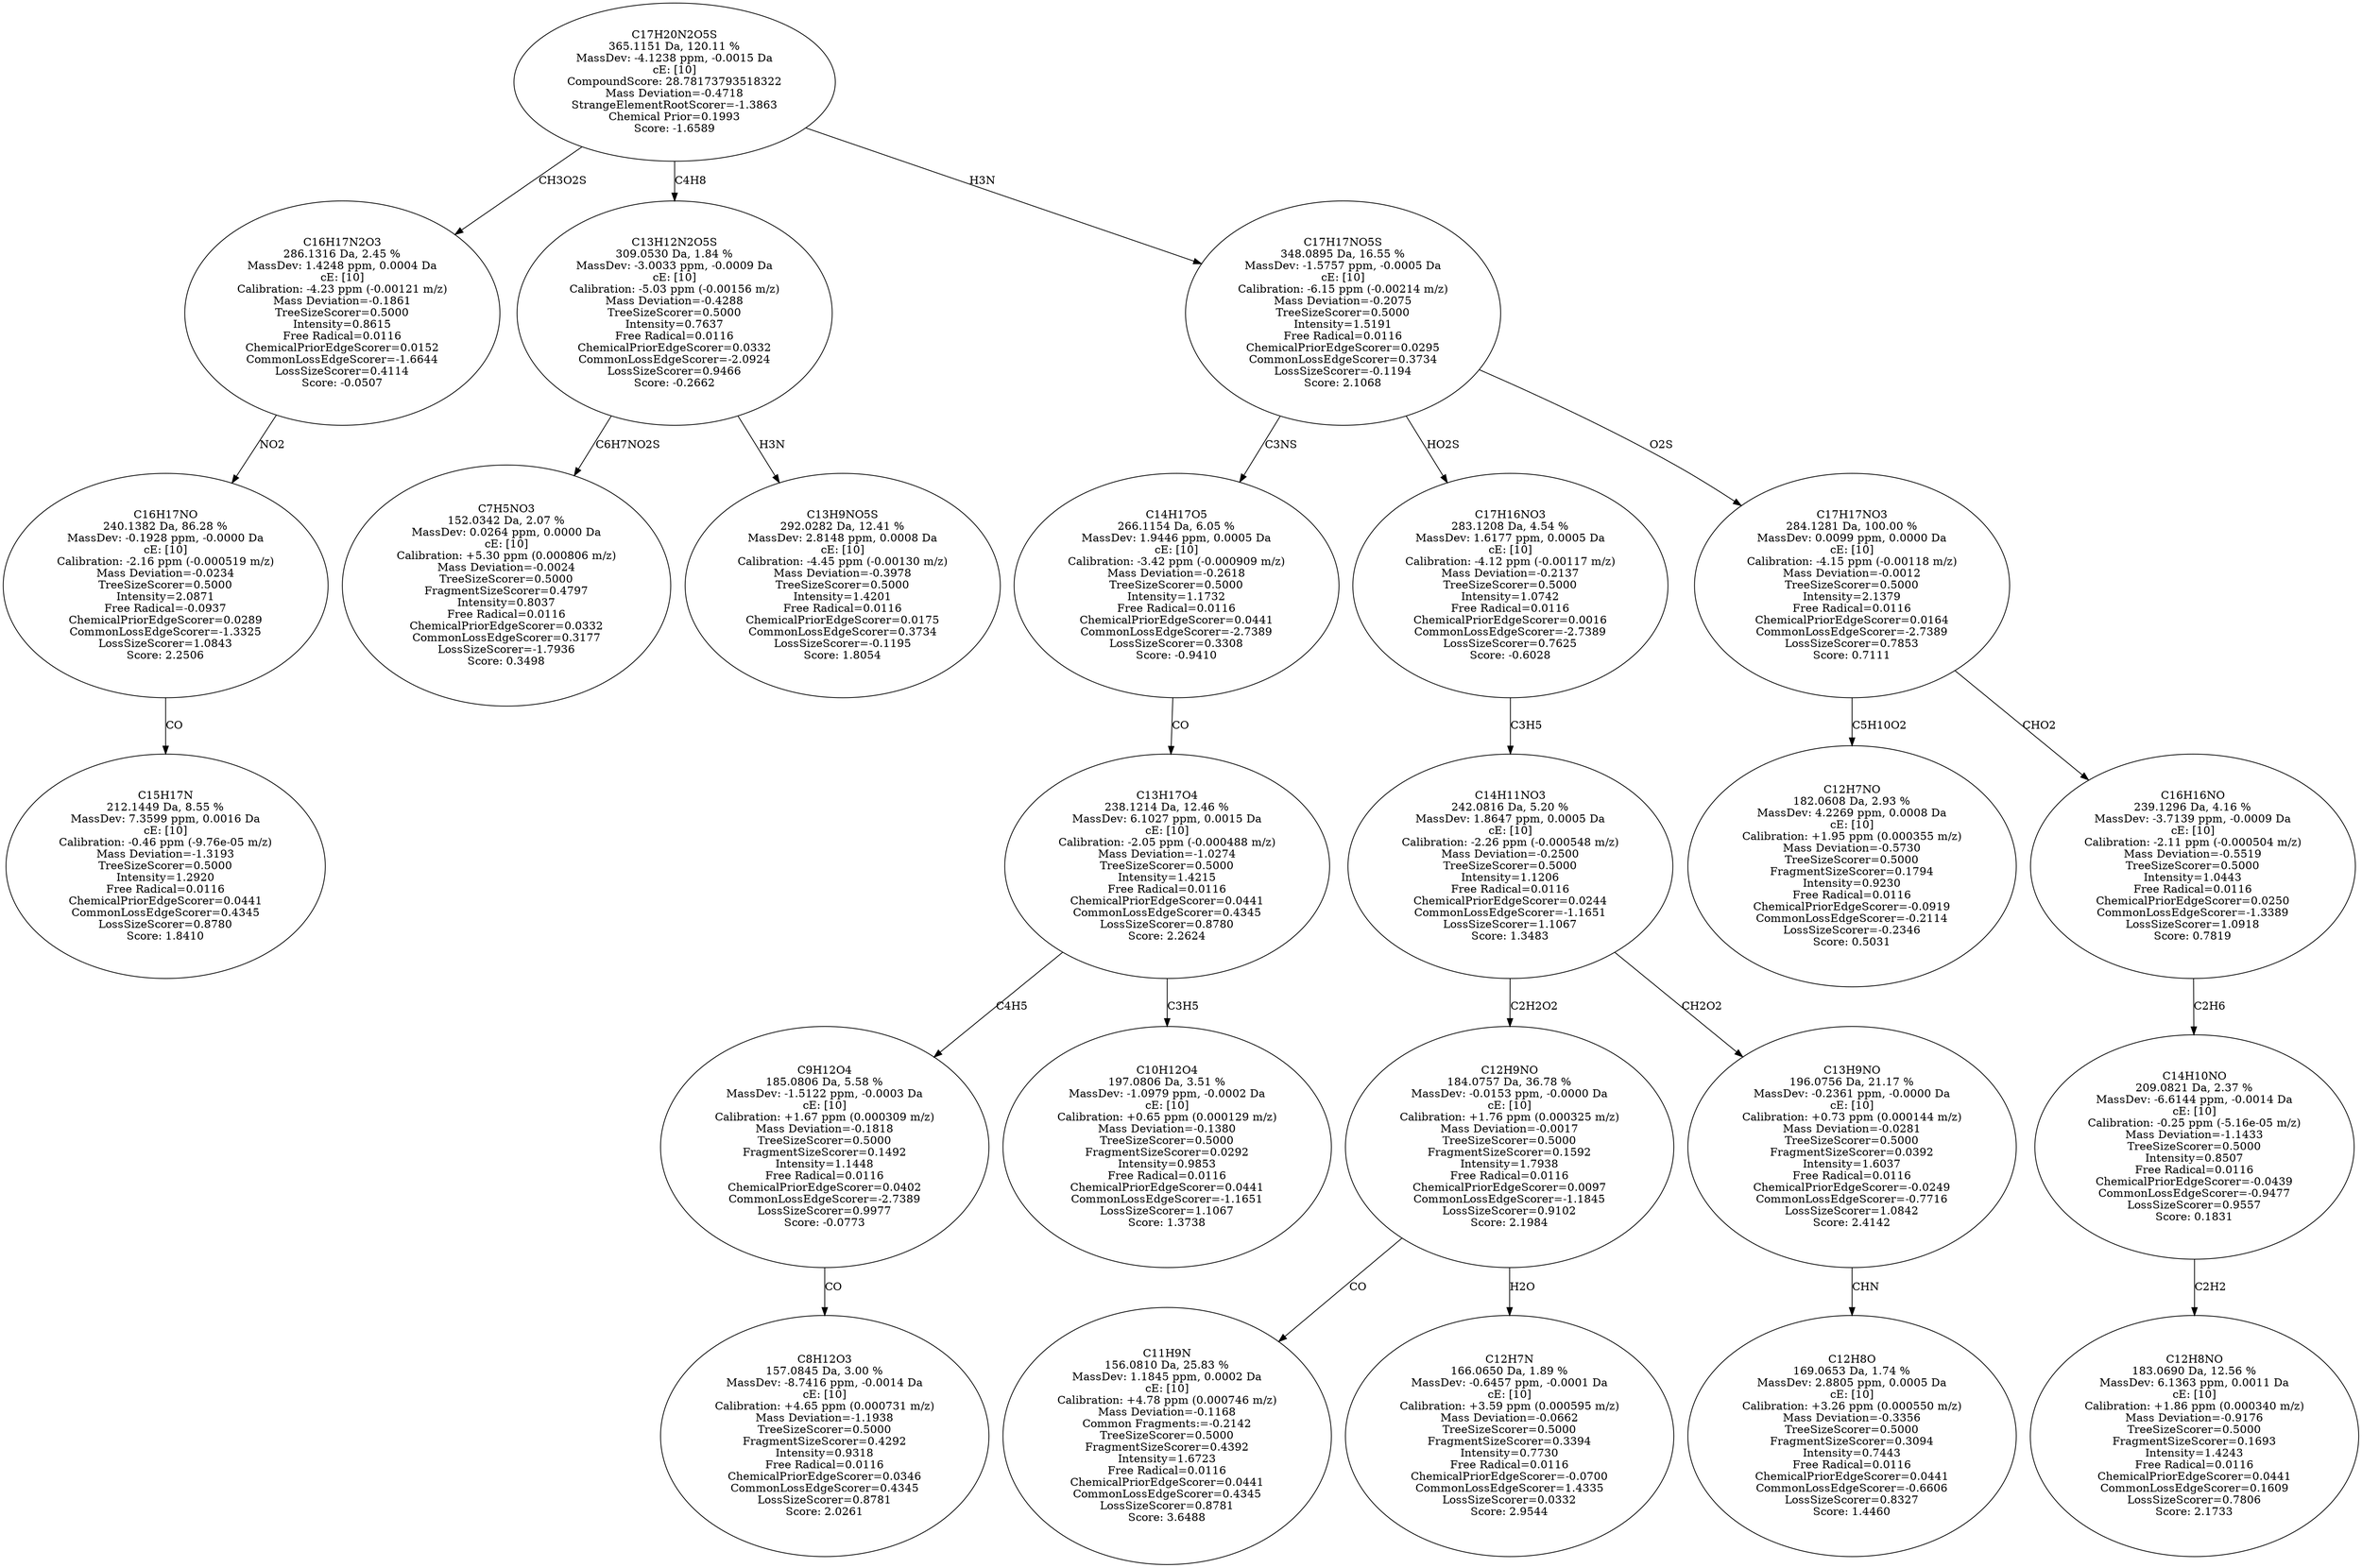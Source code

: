 strict digraph {
v1 [label="C15H17N\n212.1449 Da, 8.55 %\nMassDev: 7.3599 ppm, 0.0016 Da\ncE: [10]\nCalibration: -0.46 ppm (-9.76e-05 m/z)\nMass Deviation=-1.3193\nTreeSizeScorer=0.5000\nIntensity=1.2920\nFree Radical=0.0116\nChemicalPriorEdgeScorer=0.0441\nCommonLossEdgeScorer=0.4345\nLossSizeScorer=0.8780\nScore: 1.8410"];
v2 [label="C16H17NO\n240.1382 Da, 86.28 %\nMassDev: -0.1928 ppm, -0.0000 Da\ncE: [10]\nCalibration: -2.16 ppm (-0.000519 m/z)\nMass Deviation=-0.0234\nTreeSizeScorer=0.5000\nIntensity=2.0871\nFree Radical=-0.0937\nChemicalPriorEdgeScorer=0.0289\nCommonLossEdgeScorer=-1.3325\nLossSizeScorer=1.0843\nScore: 2.2506"];
v3 [label="C16H17N2O3\n286.1316 Da, 2.45 %\nMassDev: 1.4248 ppm, 0.0004 Da\ncE: [10]\nCalibration: -4.23 ppm (-0.00121 m/z)\nMass Deviation=-0.1861\nTreeSizeScorer=0.5000\nIntensity=0.8615\nFree Radical=0.0116\nChemicalPriorEdgeScorer=0.0152\nCommonLossEdgeScorer=-1.6644\nLossSizeScorer=0.4114\nScore: -0.0507"];
v4 [label="C7H5NO3\n152.0342 Da, 2.07 %\nMassDev: 0.0264 ppm, 0.0000 Da\ncE: [10]\nCalibration: +5.30 ppm (0.000806 m/z)\nMass Deviation=-0.0024\nTreeSizeScorer=0.5000\nFragmentSizeScorer=0.4797\nIntensity=0.8037\nFree Radical=0.0116\nChemicalPriorEdgeScorer=0.0332\nCommonLossEdgeScorer=0.3177\nLossSizeScorer=-1.7936\nScore: 0.3498"];
v5 [label="C13H9NO5S\n292.0282 Da, 12.41 %\nMassDev: 2.8148 ppm, 0.0008 Da\ncE: [10]\nCalibration: -4.45 ppm (-0.00130 m/z)\nMass Deviation=-0.3978\nTreeSizeScorer=0.5000\nIntensity=1.4201\nFree Radical=0.0116\nChemicalPriorEdgeScorer=0.0175\nCommonLossEdgeScorer=0.3734\nLossSizeScorer=-0.1195\nScore: 1.8054"];
v6 [label="C13H12N2O5S\n309.0530 Da, 1.84 %\nMassDev: -3.0033 ppm, -0.0009 Da\ncE: [10]\nCalibration: -5.03 ppm (-0.00156 m/z)\nMass Deviation=-0.4288\nTreeSizeScorer=0.5000\nIntensity=0.7637\nFree Radical=0.0116\nChemicalPriorEdgeScorer=0.0332\nCommonLossEdgeScorer=-2.0924\nLossSizeScorer=0.9466\nScore: -0.2662"];
v7 [label="C8H12O3\n157.0845 Da, 3.00 %\nMassDev: -8.7416 ppm, -0.0014 Da\ncE: [10]\nCalibration: +4.65 ppm (0.000731 m/z)\nMass Deviation=-1.1938\nTreeSizeScorer=0.5000\nFragmentSizeScorer=0.4292\nIntensity=0.9318\nFree Radical=0.0116\nChemicalPriorEdgeScorer=0.0346\nCommonLossEdgeScorer=0.4345\nLossSizeScorer=0.8781\nScore: 2.0261"];
v8 [label="C9H12O4\n185.0806 Da, 5.58 %\nMassDev: -1.5122 ppm, -0.0003 Da\ncE: [10]\nCalibration: +1.67 ppm (0.000309 m/z)\nMass Deviation=-0.1818\nTreeSizeScorer=0.5000\nFragmentSizeScorer=0.1492\nIntensity=1.1448\nFree Radical=0.0116\nChemicalPriorEdgeScorer=0.0402\nCommonLossEdgeScorer=-2.7389\nLossSizeScorer=0.9977\nScore: -0.0773"];
v9 [label="C10H12O4\n197.0806 Da, 3.51 %\nMassDev: -1.0979 ppm, -0.0002 Da\ncE: [10]\nCalibration: +0.65 ppm (0.000129 m/z)\nMass Deviation=-0.1380\nTreeSizeScorer=0.5000\nFragmentSizeScorer=0.0292\nIntensity=0.9853\nFree Radical=0.0116\nChemicalPriorEdgeScorer=0.0441\nCommonLossEdgeScorer=-1.1651\nLossSizeScorer=1.1067\nScore: 1.3738"];
v10 [label="C13H17O4\n238.1214 Da, 12.46 %\nMassDev: 6.1027 ppm, 0.0015 Da\ncE: [10]\nCalibration: -2.05 ppm (-0.000488 m/z)\nMass Deviation=-1.0274\nTreeSizeScorer=0.5000\nIntensity=1.4215\nFree Radical=0.0116\nChemicalPriorEdgeScorer=0.0441\nCommonLossEdgeScorer=0.4345\nLossSizeScorer=0.8780\nScore: 2.2624"];
v11 [label="C14H17O5\n266.1154 Da, 6.05 %\nMassDev: 1.9446 ppm, 0.0005 Da\ncE: [10]\nCalibration: -3.42 ppm (-0.000909 m/z)\nMass Deviation=-0.2618\nTreeSizeScorer=0.5000\nIntensity=1.1732\nFree Radical=0.0116\nChemicalPriorEdgeScorer=0.0441\nCommonLossEdgeScorer=-2.7389\nLossSizeScorer=0.3308\nScore: -0.9410"];
v12 [label="C11H9N\n156.0810 Da, 25.83 %\nMassDev: 1.1845 ppm, 0.0002 Da\ncE: [10]\nCalibration: +4.78 ppm (0.000746 m/z)\nMass Deviation=-0.1168\nCommon Fragments:=-0.2142\nTreeSizeScorer=0.5000\nFragmentSizeScorer=0.4392\nIntensity=1.6723\nFree Radical=0.0116\nChemicalPriorEdgeScorer=0.0441\nCommonLossEdgeScorer=0.4345\nLossSizeScorer=0.8781\nScore: 3.6488"];
v13 [label="C12H7N\n166.0650 Da, 1.89 %\nMassDev: -0.6457 ppm, -0.0001 Da\ncE: [10]\nCalibration: +3.59 ppm (0.000595 m/z)\nMass Deviation=-0.0662\nTreeSizeScorer=0.5000\nFragmentSizeScorer=0.3394\nIntensity=0.7730\nFree Radical=0.0116\nChemicalPriorEdgeScorer=-0.0700\nCommonLossEdgeScorer=1.4335\nLossSizeScorer=0.0332\nScore: 2.9544"];
v14 [label="C12H9NO\n184.0757 Da, 36.78 %\nMassDev: -0.0153 ppm, -0.0000 Da\ncE: [10]\nCalibration: +1.76 ppm (0.000325 m/z)\nMass Deviation=-0.0017\nTreeSizeScorer=0.5000\nFragmentSizeScorer=0.1592\nIntensity=1.7938\nFree Radical=0.0116\nChemicalPriorEdgeScorer=0.0097\nCommonLossEdgeScorer=-1.1845\nLossSizeScorer=0.9102\nScore: 2.1984"];
v15 [label="C12H8O\n169.0653 Da, 1.74 %\nMassDev: 2.8805 ppm, 0.0005 Da\ncE: [10]\nCalibration: +3.26 ppm (0.000550 m/z)\nMass Deviation=-0.3356\nTreeSizeScorer=0.5000\nFragmentSizeScorer=0.3094\nIntensity=0.7443\nFree Radical=0.0116\nChemicalPriorEdgeScorer=0.0441\nCommonLossEdgeScorer=-0.6606\nLossSizeScorer=0.8327\nScore: 1.4460"];
v16 [label="C13H9NO\n196.0756 Da, 21.17 %\nMassDev: -0.2361 ppm, -0.0000 Da\ncE: [10]\nCalibration: +0.73 ppm (0.000144 m/z)\nMass Deviation=-0.0281\nTreeSizeScorer=0.5000\nFragmentSizeScorer=0.0392\nIntensity=1.6037\nFree Radical=0.0116\nChemicalPriorEdgeScorer=-0.0249\nCommonLossEdgeScorer=-0.7716\nLossSizeScorer=1.0842\nScore: 2.4142"];
v17 [label="C14H11NO3\n242.0816 Da, 5.20 %\nMassDev: 1.8647 ppm, 0.0005 Da\ncE: [10]\nCalibration: -2.26 ppm (-0.000548 m/z)\nMass Deviation=-0.2500\nTreeSizeScorer=0.5000\nIntensity=1.1206\nFree Radical=0.0116\nChemicalPriorEdgeScorer=0.0244\nCommonLossEdgeScorer=-1.1651\nLossSizeScorer=1.1067\nScore: 1.3483"];
v18 [label="C17H16NO3\n283.1208 Da, 4.54 %\nMassDev: 1.6177 ppm, 0.0005 Da\ncE: [10]\nCalibration: -4.12 ppm (-0.00117 m/z)\nMass Deviation=-0.2137\nTreeSizeScorer=0.5000\nIntensity=1.0742\nFree Radical=0.0116\nChemicalPriorEdgeScorer=0.0016\nCommonLossEdgeScorer=-2.7389\nLossSizeScorer=0.7625\nScore: -0.6028"];
v19 [label="C12H7NO\n182.0608 Da, 2.93 %\nMassDev: 4.2269 ppm, 0.0008 Da\ncE: [10]\nCalibration: +1.95 ppm (0.000355 m/z)\nMass Deviation=-0.5730\nTreeSizeScorer=0.5000\nFragmentSizeScorer=0.1794\nIntensity=0.9230\nFree Radical=0.0116\nChemicalPriorEdgeScorer=-0.0919\nCommonLossEdgeScorer=-0.2114\nLossSizeScorer=-0.2346\nScore: 0.5031"];
v20 [label="C12H8NO\n183.0690 Da, 12.56 %\nMassDev: 6.1363 ppm, 0.0011 Da\ncE: [10]\nCalibration: +1.86 ppm (0.000340 m/z)\nMass Deviation=-0.9176\nTreeSizeScorer=0.5000\nFragmentSizeScorer=0.1693\nIntensity=1.4243\nFree Radical=0.0116\nChemicalPriorEdgeScorer=0.0441\nCommonLossEdgeScorer=0.1609\nLossSizeScorer=0.7806\nScore: 2.1733"];
v21 [label="C14H10NO\n209.0821 Da, 2.37 %\nMassDev: -6.6144 ppm, -0.0014 Da\ncE: [10]\nCalibration: -0.25 ppm (-5.16e-05 m/z)\nMass Deviation=-1.1433\nTreeSizeScorer=0.5000\nIntensity=0.8507\nFree Radical=0.0116\nChemicalPriorEdgeScorer=-0.0439\nCommonLossEdgeScorer=-0.9477\nLossSizeScorer=0.9557\nScore: 0.1831"];
v22 [label="C16H16NO\n239.1296 Da, 4.16 %\nMassDev: -3.7139 ppm, -0.0009 Da\ncE: [10]\nCalibration: -2.11 ppm (-0.000504 m/z)\nMass Deviation=-0.5519\nTreeSizeScorer=0.5000\nIntensity=1.0443\nFree Radical=0.0116\nChemicalPriorEdgeScorer=0.0250\nCommonLossEdgeScorer=-1.3389\nLossSizeScorer=1.0918\nScore: 0.7819"];
v23 [label="C17H17NO3\n284.1281 Da, 100.00 %\nMassDev: 0.0099 ppm, 0.0000 Da\ncE: [10]\nCalibration: -4.15 ppm (-0.00118 m/z)\nMass Deviation=-0.0012\nTreeSizeScorer=0.5000\nIntensity=2.1379\nFree Radical=0.0116\nChemicalPriorEdgeScorer=0.0164\nCommonLossEdgeScorer=-2.7389\nLossSizeScorer=0.7853\nScore: 0.7111"];
v24 [label="C17H17NO5S\n348.0895 Da, 16.55 %\nMassDev: -1.5757 ppm, -0.0005 Da\ncE: [10]\nCalibration: -6.15 ppm (-0.00214 m/z)\nMass Deviation=-0.2075\nTreeSizeScorer=0.5000\nIntensity=1.5191\nFree Radical=0.0116\nChemicalPriorEdgeScorer=0.0295\nCommonLossEdgeScorer=0.3734\nLossSizeScorer=-0.1194\nScore: 2.1068"];
v25 [label="C17H20N2O5S\n365.1151 Da, 120.11 %\nMassDev: -4.1238 ppm, -0.0015 Da\ncE: [10]\nCompoundScore: 28.78173793518322\nMass Deviation=-0.4718\nStrangeElementRootScorer=-1.3863\nChemical Prior=0.1993\nScore: -1.6589"];
v2 -> v1 [label="CO"];
v3 -> v2 [label="NO2"];
v25 -> v3 [label="CH3O2S"];
v6 -> v4 [label="C6H7NO2S"];
v6 -> v5 [label="H3N"];
v25 -> v6 [label="C4H8"];
v8 -> v7 [label="CO"];
v10 -> v8 [label="C4H5"];
v10 -> v9 [label="C3H5"];
v11 -> v10 [label="CO"];
v24 -> v11 [label="C3NS"];
v14 -> v12 [label="CO"];
v14 -> v13 [label="H2O"];
v17 -> v14 [label="C2H2O2"];
v16 -> v15 [label="CHN"];
v17 -> v16 [label="CH2O2"];
v18 -> v17 [label="C3H5"];
v24 -> v18 [label="HO2S"];
v23 -> v19 [label="C5H10O2"];
v21 -> v20 [label="C2H2"];
v22 -> v21 [label="C2H6"];
v23 -> v22 [label="CHO2"];
v24 -> v23 [label="O2S"];
v25 -> v24 [label="H3N"];
}